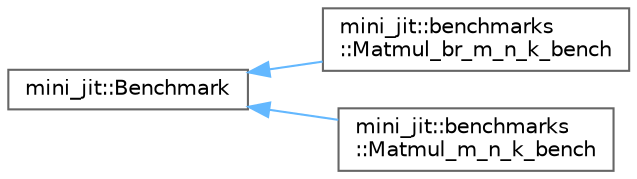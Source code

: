 digraph "Graphical Class Hierarchy"
{
 // LATEX_PDF_SIZE
  bgcolor="transparent";
  edge [fontname=Helvetica,fontsize=10,labelfontname=Helvetica,labelfontsize=10];
  node [fontname=Helvetica,fontsize=10,shape=box,height=0.2,width=0.4];
  rankdir="LR";
  Node0 [id="Node000000",label="mini_jit::Benchmark",height=0.2,width=0.4,color="grey40", fillcolor="white", style="filled",URL="$classmini__jit_1_1Benchmark.html",tooltip=" "];
  Node0 -> Node1 [id="edge1_Node000000_Node000001",dir="back",color="steelblue1",style="solid",tooltip=" "];
  Node1 [id="Node000001",label="mini_jit::benchmarks\l::Matmul_br_m_n_k_bench",height=0.2,width=0.4,color="grey40", fillcolor="white", style="filled",URL="$classmini__jit_1_1benchmarks_1_1Matmul__br__m__n__k__bench.html",tooltip="Benchmark for matrix multiplication using BRGEMM."];
  Node0 -> Node2 [id="edge2_Node000000_Node000002",dir="back",color="steelblue1",style="solid",tooltip=" "];
  Node2 [id="Node000002",label="mini_jit::benchmarks\l::Matmul_m_n_k_bench",height=0.2,width=0.4,color="grey40", fillcolor="white", style="filled",URL="$classmini__jit_1_1benchmarks_1_1Matmul__m__n__k__bench.html",tooltip=" "];
}
